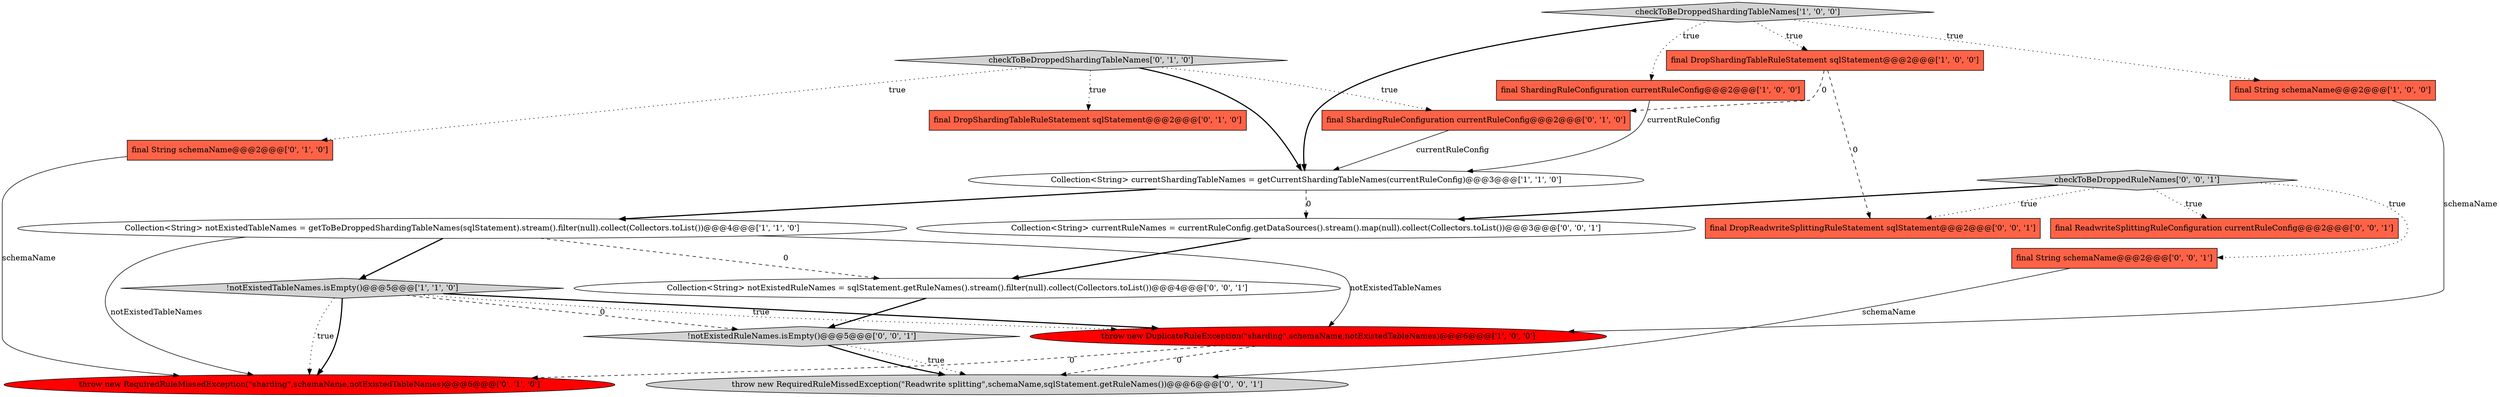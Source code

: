 digraph {
12 [style = filled, label = "throw new RequiredRuleMissedException(\"sharding\",schemaName,notExistedTableNames)@@@6@@@['0', '1', '0']", fillcolor = red, shape = ellipse image = "AAA1AAABBB2BBB"];
18 [style = filled, label = "final String schemaName@@@2@@@['0', '0', '1']", fillcolor = tomato, shape = box image = "AAA0AAABBB3BBB"];
6 [style = filled, label = "checkToBeDroppedShardingTableNames['1', '0', '0']", fillcolor = lightgray, shape = diamond image = "AAA0AAABBB1BBB"];
16 [style = filled, label = "checkToBeDroppedRuleNames['0', '0', '1']", fillcolor = lightgray, shape = diamond image = "AAA0AAABBB3BBB"];
15 [style = filled, label = "throw new RequiredRuleMissedException(\"Readwrite splitting\",schemaName,sqlStatement.getRuleNames())@@@6@@@['0', '0', '1']", fillcolor = lightgray, shape = ellipse image = "AAA0AAABBB3BBB"];
8 [style = filled, label = "final DropShardingTableRuleStatement sqlStatement@@@2@@@['0', '1', '0']", fillcolor = tomato, shape = box image = "AAA0AAABBB2BBB"];
10 [style = filled, label = "checkToBeDroppedShardingTableNames['0', '1', '0']", fillcolor = lightgray, shape = diamond image = "AAA0AAABBB2BBB"];
4 [style = filled, label = "Collection<String> notExistedTableNames = getToBeDroppedShardingTableNames(sqlStatement).stream().filter(null).collect(Collectors.toList())@@@4@@@['1', '1', '0']", fillcolor = white, shape = ellipse image = "AAA0AAABBB1BBB"];
19 [style = filled, label = "final ReadwriteSplittingRuleConfiguration currentRuleConfig@@@2@@@['0', '0', '1']", fillcolor = tomato, shape = box image = "AAA0AAABBB3BBB"];
11 [style = filled, label = "final ShardingRuleConfiguration currentRuleConfig@@@2@@@['0', '1', '0']", fillcolor = tomato, shape = box image = "AAA1AAABBB2BBB"];
17 [style = filled, label = "Collection<String> notExistedRuleNames = sqlStatement.getRuleNames().stream().filter(null).collect(Collectors.toList())@@@4@@@['0', '0', '1']", fillcolor = white, shape = ellipse image = "AAA0AAABBB3BBB"];
0 [style = filled, label = "!notExistedTableNames.isEmpty()@@@5@@@['1', '1', '0']", fillcolor = lightgray, shape = diamond image = "AAA0AAABBB1BBB"];
1 [style = filled, label = "Collection<String> currentShardingTableNames = getCurrentShardingTableNames(currentRuleConfig)@@@3@@@['1', '1', '0']", fillcolor = white, shape = ellipse image = "AAA0AAABBB1BBB"];
14 [style = filled, label = "!notExistedRuleNames.isEmpty()@@@5@@@['0', '0', '1']", fillcolor = lightgray, shape = diamond image = "AAA0AAABBB3BBB"];
7 [style = filled, label = "final DropShardingTableRuleStatement sqlStatement@@@2@@@['1', '0', '0']", fillcolor = tomato, shape = box image = "AAA1AAABBB1BBB"];
5 [style = filled, label = "final String schemaName@@@2@@@['1', '0', '0']", fillcolor = tomato, shape = box image = "AAA0AAABBB1BBB"];
2 [style = filled, label = "throw new DuplicateRuleException(\"sharding\",schemaName,notExistedTableNames)@@@6@@@['1', '0', '0']", fillcolor = red, shape = ellipse image = "AAA1AAABBB1BBB"];
3 [style = filled, label = "final ShardingRuleConfiguration currentRuleConfig@@@2@@@['1', '0', '0']", fillcolor = tomato, shape = box image = "AAA0AAABBB1BBB"];
9 [style = filled, label = "final String schemaName@@@2@@@['0', '1', '0']", fillcolor = tomato, shape = box image = "AAA0AAABBB2BBB"];
20 [style = filled, label = "final DropReadwriteSplittingRuleStatement sqlStatement@@@2@@@['0', '0', '1']", fillcolor = tomato, shape = box image = "AAA0AAABBB3BBB"];
13 [style = filled, label = "Collection<String> currentRuleNames = currentRuleConfig.getDataSources().stream().map(null).collect(Collectors.toList())@@@3@@@['0', '0', '1']", fillcolor = white, shape = ellipse image = "AAA0AAABBB3BBB"];
9->12 [style = solid, label="schemaName"];
16->19 [style = dotted, label="true"];
10->8 [style = dotted, label="true"];
0->12 [style = dotted, label="true"];
1->4 [style = bold, label=""];
16->13 [style = bold, label=""];
4->17 [style = dashed, label="0"];
0->12 [style = bold, label=""];
0->2 [style = bold, label=""];
7->11 [style = dashed, label="0"];
7->20 [style = dashed, label="0"];
16->20 [style = dotted, label="true"];
10->9 [style = dotted, label="true"];
4->12 [style = solid, label="notExistedTableNames"];
4->0 [style = bold, label=""];
2->15 [style = dashed, label="0"];
1->13 [style = dashed, label="0"];
0->14 [style = dashed, label="0"];
5->2 [style = solid, label="schemaName"];
6->1 [style = bold, label=""];
2->12 [style = dashed, label="0"];
13->17 [style = bold, label=""];
14->15 [style = dotted, label="true"];
4->2 [style = solid, label="notExistedTableNames"];
10->11 [style = dotted, label="true"];
17->14 [style = bold, label=""];
3->1 [style = solid, label="currentRuleConfig"];
18->15 [style = solid, label="schemaName"];
11->1 [style = solid, label="currentRuleConfig"];
6->7 [style = dotted, label="true"];
14->15 [style = bold, label=""];
0->2 [style = dotted, label="true"];
6->3 [style = dotted, label="true"];
10->1 [style = bold, label=""];
6->5 [style = dotted, label="true"];
16->18 [style = dotted, label="true"];
}
